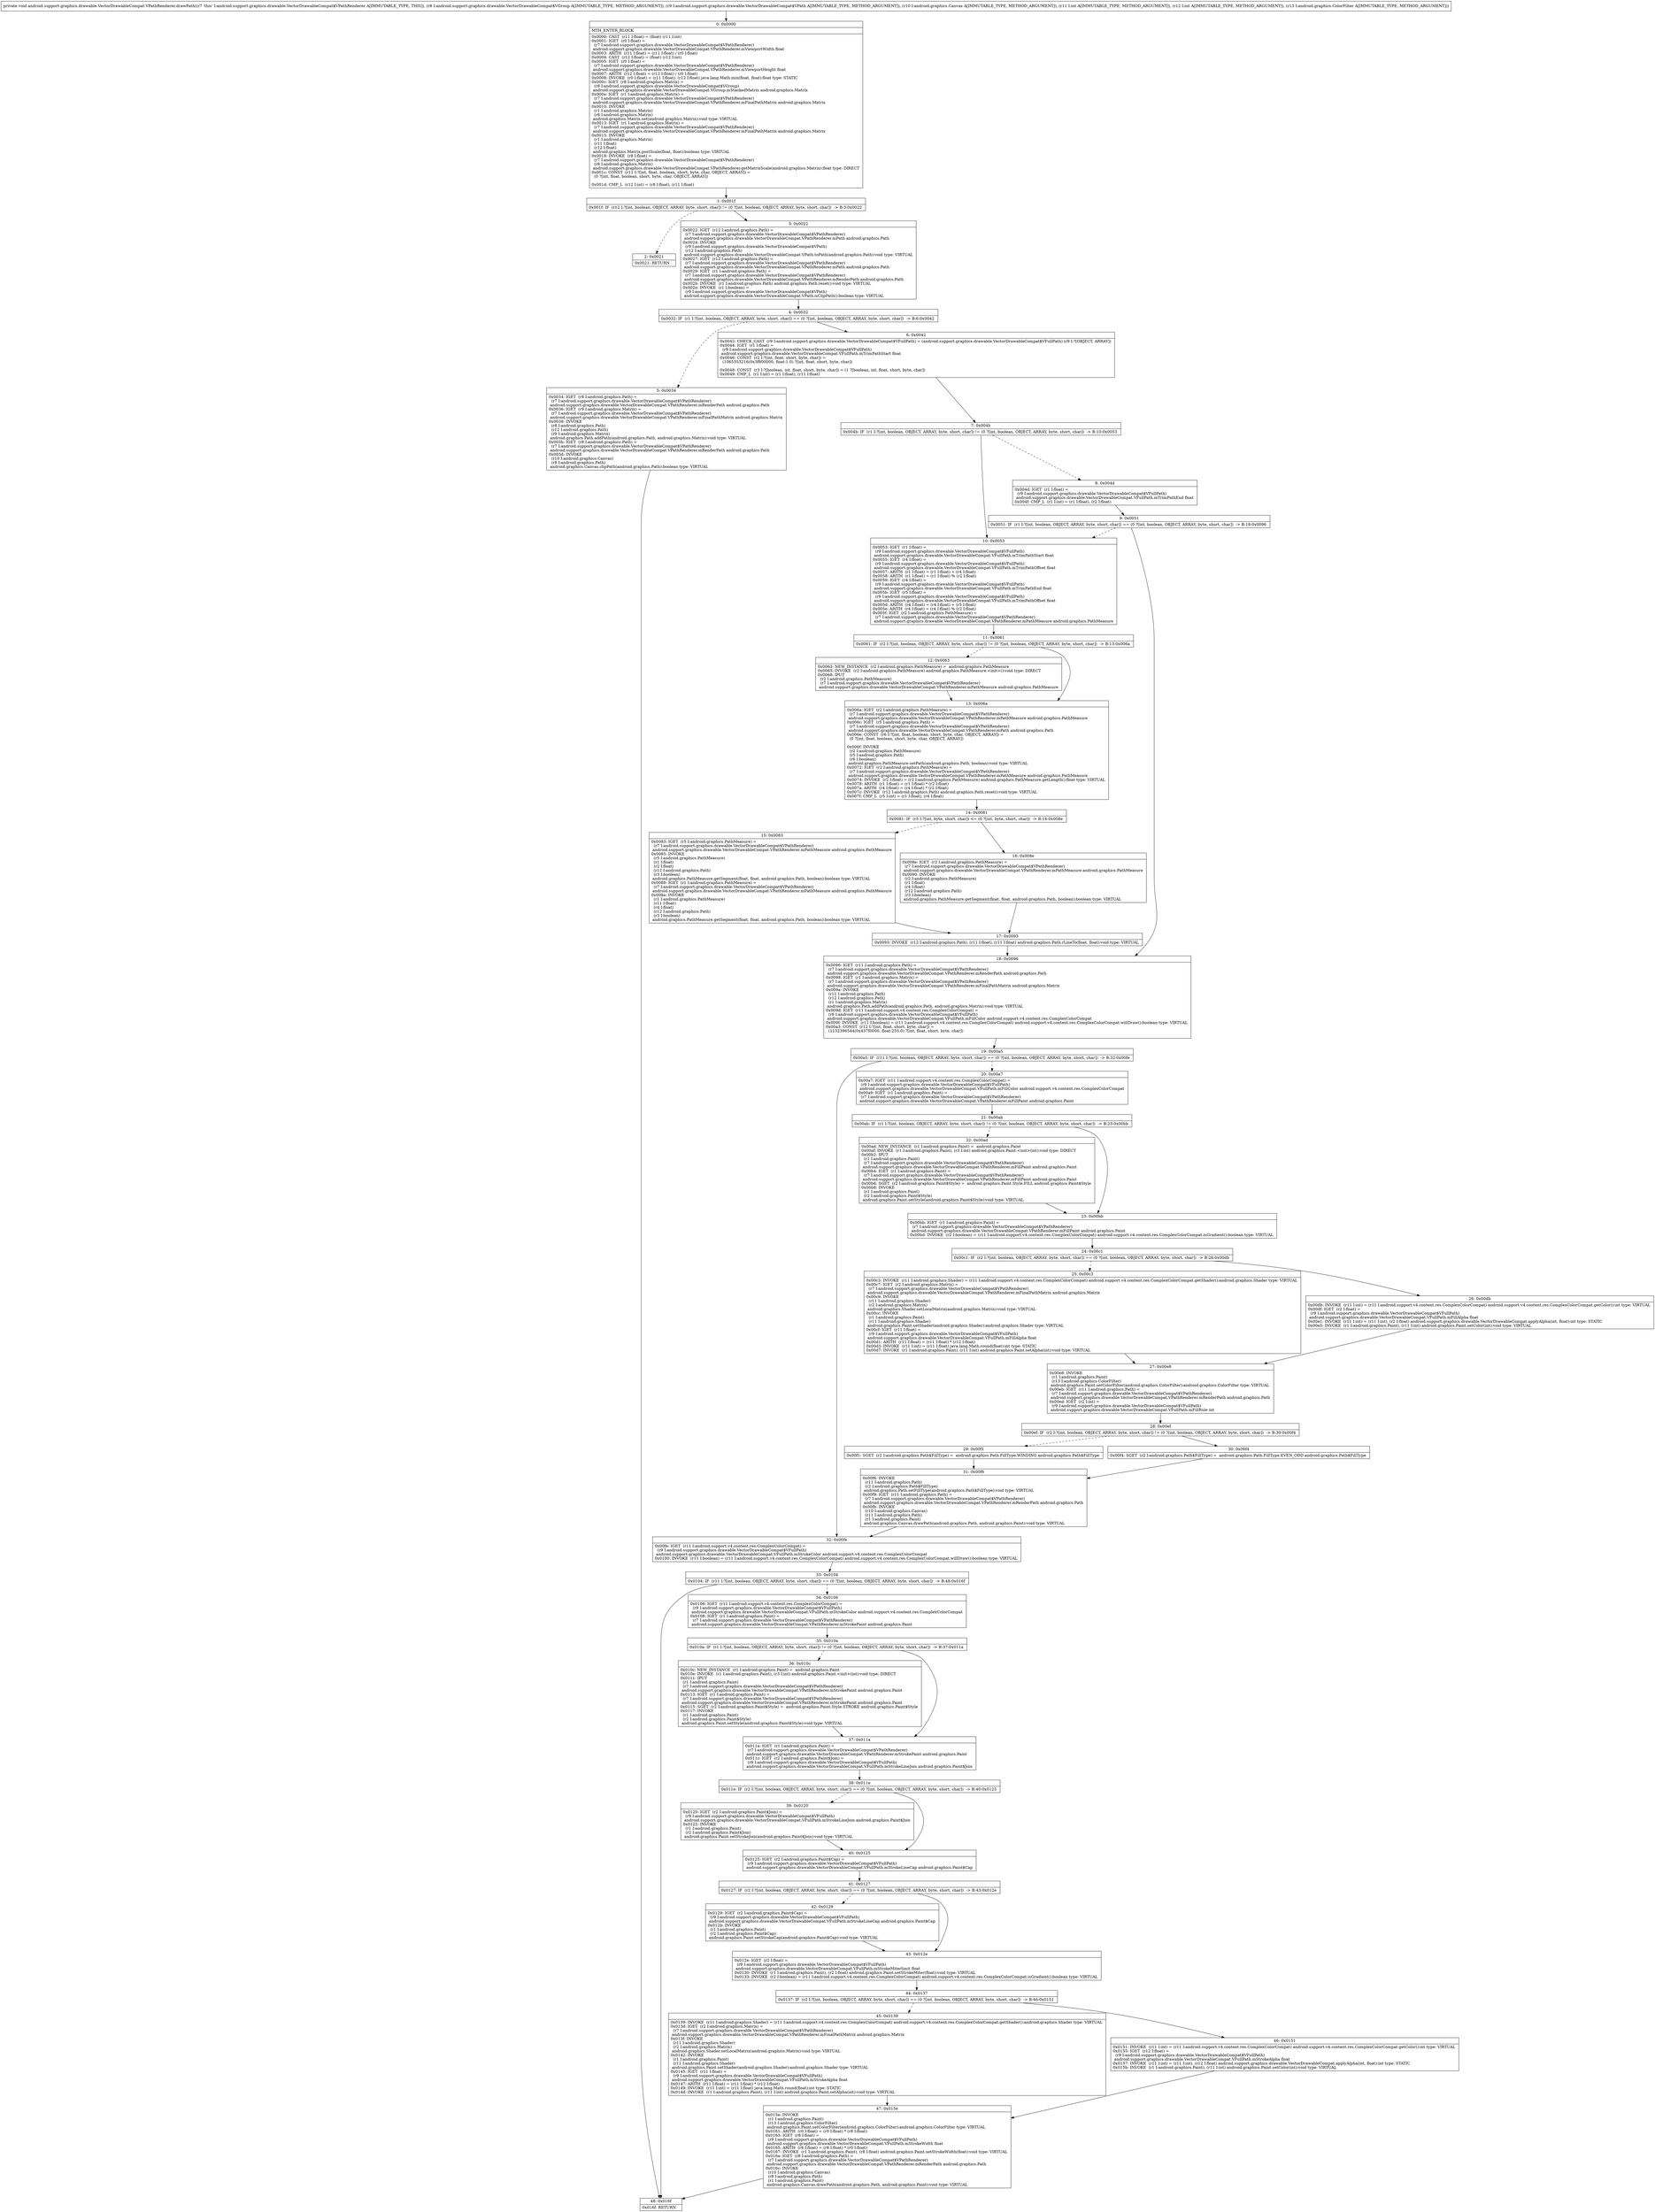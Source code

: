 digraph "CFG forandroid.support.graphics.drawable.VectorDrawableCompat.VPathRenderer.drawPath(Landroid\/support\/graphics\/drawable\/VectorDrawableCompat$VGroup;Landroid\/support\/graphics\/drawable\/VectorDrawableCompat$VPath;Landroid\/graphics\/Canvas;IILandroid\/graphics\/ColorFilter;)V" {
Node_0 [shape=record,label="{0\:\ 0x0000|MTH_ENTER_BLOCK\l|0x0000: CAST  (r11 I:float) = (float) (r11 I:int) \l0x0001: IGET  (r0 I:float) = \l  (r7 I:android.support.graphics.drawable.VectorDrawableCompat$VPathRenderer)\l android.support.graphics.drawable.VectorDrawableCompat.VPathRenderer.mViewportWidth float \l0x0003: ARITH  (r11 I:float) = (r11 I:float) \/ (r0 I:float) \l0x0004: CAST  (r12 I:float) = (float) (r12 I:int) \l0x0005: IGET  (r0 I:float) = \l  (r7 I:android.support.graphics.drawable.VectorDrawableCompat$VPathRenderer)\l android.support.graphics.drawable.VectorDrawableCompat.VPathRenderer.mViewportHeight float \l0x0007: ARITH  (r12 I:float) = (r12 I:float) \/ (r0 I:float) \l0x0008: INVOKE  (r0 I:float) = (r11 I:float), (r12 I:float) java.lang.Math.min(float, float):float type: STATIC \l0x000c: IGET  (r8 I:android.graphics.Matrix) = \l  (r8 I:android.support.graphics.drawable.VectorDrawableCompat$VGroup)\l android.support.graphics.drawable.VectorDrawableCompat.VGroup.mStackedMatrix android.graphics.Matrix \l0x000e: IGET  (r1 I:android.graphics.Matrix) = \l  (r7 I:android.support.graphics.drawable.VectorDrawableCompat$VPathRenderer)\l android.support.graphics.drawable.VectorDrawableCompat.VPathRenderer.mFinalPathMatrix android.graphics.Matrix \l0x0010: INVOKE  \l  (r1 I:android.graphics.Matrix)\l  (r8 I:android.graphics.Matrix)\l android.graphics.Matrix.set(android.graphics.Matrix):void type: VIRTUAL \l0x0013: IGET  (r1 I:android.graphics.Matrix) = \l  (r7 I:android.support.graphics.drawable.VectorDrawableCompat$VPathRenderer)\l android.support.graphics.drawable.VectorDrawableCompat.VPathRenderer.mFinalPathMatrix android.graphics.Matrix \l0x0015: INVOKE  \l  (r1 I:android.graphics.Matrix)\l  (r11 I:float)\l  (r12 I:float)\l android.graphics.Matrix.postScale(float, float):boolean type: VIRTUAL \l0x0018: INVOKE  (r8 I:float) = \l  (r7 I:android.support.graphics.drawable.VectorDrawableCompat$VPathRenderer)\l  (r8 I:android.graphics.Matrix)\l android.support.graphics.drawable.VectorDrawableCompat.VPathRenderer.getMatrixScale(android.graphics.Matrix):float type: DIRECT \l0x001c: CONST  (r11 I:?[int, float, boolean, short, byte, char, OBJECT, ARRAY]) = \l  (0 ?[int, float, boolean, short, byte, char, OBJECT, ARRAY])\l \l0x001d: CMP_L  (r12 I:int) = (r8 I:float), (r11 I:float) \l}"];
Node_1 [shape=record,label="{1\:\ 0x001f|0x001f: IF  (r12 I:?[int, boolean, OBJECT, ARRAY, byte, short, char]) != (0 ?[int, boolean, OBJECT, ARRAY, byte, short, char])  \-\> B:3:0x0022 \l}"];
Node_2 [shape=record,label="{2\:\ 0x0021|0x0021: RETURN   \l}"];
Node_3 [shape=record,label="{3\:\ 0x0022|0x0022: IGET  (r12 I:android.graphics.Path) = \l  (r7 I:android.support.graphics.drawable.VectorDrawableCompat$VPathRenderer)\l android.support.graphics.drawable.VectorDrawableCompat.VPathRenderer.mPath android.graphics.Path \l0x0024: INVOKE  \l  (r9 I:android.support.graphics.drawable.VectorDrawableCompat$VPath)\l  (r12 I:android.graphics.Path)\l android.support.graphics.drawable.VectorDrawableCompat.VPath.toPath(android.graphics.Path):void type: VIRTUAL \l0x0027: IGET  (r12 I:android.graphics.Path) = \l  (r7 I:android.support.graphics.drawable.VectorDrawableCompat$VPathRenderer)\l android.support.graphics.drawable.VectorDrawableCompat.VPathRenderer.mPath android.graphics.Path \l0x0029: IGET  (r1 I:android.graphics.Path) = \l  (r7 I:android.support.graphics.drawable.VectorDrawableCompat$VPathRenderer)\l android.support.graphics.drawable.VectorDrawableCompat.VPathRenderer.mRenderPath android.graphics.Path \l0x002b: INVOKE  (r1 I:android.graphics.Path) android.graphics.Path.reset():void type: VIRTUAL \l0x002e: INVOKE  (r1 I:boolean) = \l  (r9 I:android.support.graphics.drawable.VectorDrawableCompat$VPath)\l android.support.graphics.drawable.VectorDrawableCompat.VPath.isClipPath():boolean type: VIRTUAL \l}"];
Node_4 [shape=record,label="{4\:\ 0x0032|0x0032: IF  (r1 I:?[int, boolean, OBJECT, ARRAY, byte, short, char]) == (0 ?[int, boolean, OBJECT, ARRAY, byte, short, char])  \-\> B:6:0x0042 \l}"];
Node_5 [shape=record,label="{5\:\ 0x0034|0x0034: IGET  (r8 I:android.graphics.Path) = \l  (r7 I:android.support.graphics.drawable.VectorDrawableCompat$VPathRenderer)\l android.support.graphics.drawable.VectorDrawableCompat.VPathRenderer.mRenderPath android.graphics.Path \l0x0036: IGET  (r9 I:android.graphics.Matrix) = \l  (r7 I:android.support.graphics.drawable.VectorDrawableCompat$VPathRenderer)\l android.support.graphics.drawable.VectorDrawableCompat.VPathRenderer.mFinalPathMatrix android.graphics.Matrix \l0x0038: INVOKE  \l  (r8 I:android.graphics.Path)\l  (r12 I:android.graphics.Path)\l  (r9 I:android.graphics.Matrix)\l android.graphics.Path.addPath(android.graphics.Path, android.graphics.Matrix):void type: VIRTUAL \l0x003b: IGET  (r8 I:android.graphics.Path) = \l  (r7 I:android.support.graphics.drawable.VectorDrawableCompat$VPathRenderer)\l android.support.graphics.drawable.VectorDrawableCompat.VPathRenderer.mRenderPath android.graphics.Path \l0x003d: INVOKE  \l  (r10 I:android.graphics.Canvas)\l  (r8 I:android.graphics.Path)\l android.graphics.Canvas.clipPath(android.graphics.Path):boolean type: VIRTUAL \l}"];
Node_6 [shape=record,label="{6\:\ 0x0042|0x0042: CHECK_CAST  (r9 I:android.support.graphics.drawable.VectorDrawableCompat$VFullPath) = (android.support.graphics.drawable.VectorDrawableCompat$VFullPath) (r9 I:?[OBJECT, ARRAY]) \l0x0044: IGET  (r1 I:float) = \l  (r9 I:android.support.graphics.drawable.VectorDrawableCompat$VFullPath)\l android.support.graphics.drawable.VectorDrawableCompat.VFullPath.mTrimPathStart float \l0x0046: CONST  (r2 I:?[int, float, short, byte, char]) = \l  (1065353216(0x3f800000, float:1.0) ?[int, float, short, byte, char])\l \l0x0048: CONST  (r3 I:?[boolean, int, float, short, byte, char]) = (1 ?[boolean, int, float, short, byte, char]) \l0x0049: CMP_L  (r1 I:int) = (r1 I:float), (r11 I:float) \l}"];
Node_7 [shape=record,label="{7\:\ 0x004b|0x004b: IF  (r1 I:?[int, boolean, OBJECT, ARRAY, byte, short, char]) != (0 ?[int, boolean, OBJECT, ARRAY, byte, short, char])  \-\> B:10:0x0053 \l}"];
Node_8 [shape=record,label="{8\:\ 0x004d|0x004d: IGET  (r1 I:float) = \l  (r9 I:android.support.graphics.drawable.VectorDrawableCompat$VFullPath)\l android.support.graphics.drawable.VectorDrawableCompat.VFullPath.mTrimPathEnd float \l0x004f: CMP_L  (r1 I:int) = (r1 I:float), (r2 I:float) \l}"];
Node_9 [shape=record,label="{9\:\ 0x0051|0x0051: IF  (r1 I:?[int, boolean, OBJECT, ARRAY, byte, short, char]) == (0 ?[int, boolean, OBJECT, ARRAY, byte, short, char])  \-\> B:18:0x0096 \l}"];
Node_10 [shape=record,label="{10\:\ 0x0053|0x0053: IGET  (r1 I:float) = \l  (r9 I:android.support.graphics.drawable.VectorDrawableCompat$VFullPath)\l android.support.graphics.drawable.VectorDrawableCompat.VFullPath.mTrimPathStart float \l0x0055: IGET  (r4 I:float) = \l  (r9 I:android.support.graphics.drawable.VectorDrawableCompat$VFullPath)\l android.support.graphics.drawable.VectorDrawableCompat.VFullPath.mTrimPathOffset float \l0x0057: ARITH  (r1 I:float) = (r1 I:float) + (r4 I:float) \l0x0058: ARITH  (r1 I:float) = (r1 I:float) % (r2 I:float) \l0x0059: IGET  (r4 I:float) = \l  (r9 I:android.support.graphics.drawable.VectorDrawableCompat$VFullPath)\l android.support.graphics.drawable.VectorDrawableCompat.VFullPath.mTrimPathEnd float \l0x005b: IGET  (r5 I:float) = \l  (r9 I:android.support.graphics.drawable.VectorDrawableCompat$VFullPath)\l android.support.graphics.drawable.VectorDrawableCompat.VFullPath.mTrimPathOffset float \l0x005d: ARITH  (r4 I:float) = (r4 I:float) + (r5 I:float) \l0x005e: ARITH  (r4 I:float) = (r4 I:float) % (r2 I:float) \l0x005f: IGET  (r2 I:android.graphics.PathMeasure) = \l  (r7 I:android.support.graphics.drawable.VectorDrawableCompat$VPathRenderer)\l android.support.graphics.drawable.VectorDrawableCompat.VPathRenderer.mPathMeasure android.graphics.PathMeasure \l}"];
Node_11 [shape=record,label="{11\:\ 0x0061|0x0061: IF  (r2 I:?[int, boolean, OBJECT, ARRAY, byte, short, char]) != (0 ?[int, boolean, OBJECT, ARRAY, byte, short, char])  \-\> B:13:0x006a \l}"];
Node_12 [shape=record,label="{12\:\ 0x0063|0x0063: NEW_INSTANCE  (r2 I:android.graphics.PathMeasure) =  android.graphics.PathMeasure \l0x0065: INVOKE  (r2 I:android.graphics.PathMeasure) android.graphics.PathMeasure.\<init\>():void type: DIRECT \l0x0068: IPUT  \l  (r2 I:android.graphics.PathMeasure)\l  (r7 I:android.support.graphics.drawable.VectorDrawableCompat$VPathRenderer)\l android.support.graphics.drawable.VectorDrawableCompat.VPathRenderer.mPathMeasure android.graphics.PathMeasure \l}"];
Node_13 [shape=record,label="{13\:\ 0x006a|0x006a: IGET  (r2 I:android.graphics.PathMeasure) = \l  (r7 I:android.support.graphics.drawable.VectorDrawableCompat$VPathRenderer)\l android.support.graphics.drawable.VectorDrawableCompat.VPathRenderer.mPathMeasure android.graphics.PathMeasure \l0x006c: IGET  (r5 I:android.graphics.Path) = \l  (r7 I:android.support.graphics.drawable.VectorDrawableCompat$VPathRenderer)\l android.support.graphics.drawable.VectorDrawableCompat.VPathRenderer.mPath android.graphics.Path \l0x006e: CONST  (r6 I:?[int, float, boolean, short, byte, char, OBJECT, ARRAY]) = \l  (0 ?[int, float, boolean, short, byte, char, OBJECT, ARRAY])\l \l0x006f: INVOKE  \l  (r2 I:android.graphics.PathMeasure)\l  (r5 I:android.graphics.Path)\l  (r6 I:boolean)\l android.graphics.PathMeasure.setPath(android.graphics.Path, boolean):void type: VIRTUAL \l0x0072: IGET  (r2 I:android.graphics.PathMeasure) = \l  (r7 I:android.support.graphics.drawable.VectorDrawableCompat$VPathRenderer)\l android.support.graphics.drawable.VectorDrawableCompat.VPathRenderer.mPathMeasure android.graphics.PathMeasure \l0x0074: INVOKE  (r2 I:float) = (r2 I:android.graphics.PathMeasure) android.graphics.PathMeasure.getLength():float type: VIRTUAL \l0x0078: ARITH  (r1 I:float) = (r1 I:float) * (r2 I:float) \l0x007a: ARITH  (r4 I:float) = (r4 I:float) * (r2 I:float) \l0x007c: INVOKE  (r12 I:android.graphics.Path) android.graphics.Path.reset():void type: VIRTUAL \l0x007f: CMP_L  (r5 I:int) = (r1 I:float), (r4 I:float) \l}"];
Node_14 [shape=record,label="{14\:\ 0x0081|0x0081: IF  (r5 I:?[int, byte, short, char]) \<= (0 ?[int, byte, short, char])  \-\> B:16:0x008e \l}"];
Node_15 [shape=record,label="{15\:\ 0x0083|0x0083: IGET  (r5 I:android.graphics.PathMeasure) = \l  (r7 I:android.support.graphics.drawable.VectorDrawableCompat$VPathRenderer)\l android.support.graphics.drawable.VectorDrawableCompat.VPathRenderer.mPathMeasure android.graphics.PathMeasure \l0x0085: INVOKE  \l  (r5 I:android.graphics.PathMeasure)\l  (r1 I:float)\l  (r2 I:float)\l  (r12 I:android.graphics.Path)\l  (r3 I:boolean)\l android.graphics.PathMeasure.getSegment(float, float, android.graphics.Path, boolean):boolean type: VIRTUAL \l0x0088: IGET  (r1 I:android.graphics.PathMeasure) = \l  (r7 I:android.support.graphics.drawable.VectorDrawableCompat$VPathRenderer)\l android.support.graphics.drawable.VectorDrawableCompat.VPathRenderer.mPathMeasure android.graphics.PathMeasure \l0x008a: INVOKE  \l  (r1 I:android.graphics.PathMeasure)\l  (r11 I:float)\l  (r4 I:float)\l  (r12 I:android.graphics.Path)\l  (r3 I:boolean)\l android.graphics.PathMeasure.getSegment(float, float, android.graphics.Path, boolean):boolean type: VIRTUAL \l}"];
Node_16 [shape=record,label="{16\:\ 0x008e|0x008e: IGET  (r2 I:android.graphics.PathMeasure) = \l  (r7 I:android.support.graphics.drawable.VectorDrawableCompat$VPathRenderer)\l android.support.graphics.drawable.VectorDrawableCompat.VPathRenderer.mPathMeasure android.graphics.PathMeasure \l0x0090: INVOKE  \l  (r2 I:android.graphics.PathMeasure)\l  (r1 I:float)\l  (r4 I:float)\l  (r12 I:android.graphics.Path)\l  (r3 I:boolean)\l android.graphics.PathMeasure.getSegment(float, float, android.graphics.Path, boolean):boolean type: VIRTUAL \l}"];
Node_17 [shape=record,label="{17\:\ 0x0093|0x0093: INVOKE  (r12 I:android.graphics.Path), (r11 I:float), (r11 I:float) android.graphics.Path.rLineTo(float, float):void type: VIRTUAL \l}"];
Node_18 [shape=record,label="{18\:\ 0x0096|0x0096: IGET  (r11 I:android.graphics.Path) = \l  (r7 I:android.support.graphics.drawable.VectorDrawableCompat$VPathRenderer)\l android.support.graphics.drawable.VectorDrawableCompat.VPathRenderer.mRenderPath android.graphics.Path \l0x0098: IGET  (r1 I:android.graphics.Matrix) = \l  (r7 I:android.support.graphics.drawable.VectorDrawableCompat$VPathRenderer)\l android.support.graphics.drawable.VectorDrawableCompat.VPathRenderer.mFinalPathMatrix android.graphics.Matrix \l0x009a: INVOKE  \l  (r11 I:android.graphics.Path)\l  (r12 I:android.graphics.Path)\l  (r1 I:android.graphics.Matrix)\l android.graphics.Path.addPath(android.graphics.Path, android.graphics.Matrix):void type: VIRTUAL \l0x009d: IGET  (r11 I:android.support.v4.content.res.ComplexColorCompat) = \l  (r9 I:android.support.graphics.drawable.VectorDrawableCompat$VFullPath)\l android.support.graphics.drawable.VectorDrawableCompat.VFullPath.mFillColor android.support.v4.content.res.ComplexColorCompat \l0x009f: INVOKE  (r11 I:boolean) = (r11 I:android.support.v4.content.res.ComplexColorCompat) android.support.v4.content.res.ComplexColorCompat.willDraw():boolean type: VIRTUAL \l0x00a3: CONST  (r12 I:?[int, float, short, byte, char]) = \l  (1132396544(0x437f0000, float:255.0) ?[int, float, short, byte, char])\l \l}"];
Node_19 [shape=record,label="{19\:\ 0x00a5|0x00a5: IF  (r11 I:?[int, boolean, OBJECT, ARRAY, byte, short, char]) == (0 ?[int, boolean, OBJECT, ARRAY, byte, short, char])  \-\> B:32:0x00fe \l}"];
Node_20 [shape=record,label="{20\:\ 0x00a7|0x00a7: IGET  (r11 I:android.support.v4.content.res.ComplexColorCompat) = \l  (r9 I:android.support.graphics.drawable.VectorDrawableCompat$VFullPath)\l android.support.graphics.drawable.VectorDrawableCompat.VFullPath.mFillColor android.support.v4.content.res.ComplexColorCompat \l0x00a9: IGET  (r1 I:android.graphics.Paint) = \l  (r7 I:android.support.graphics.drawable.VectorDrawableCompat$VPathRenderer)\l android.support.graphics.drawable.VectorDrawableCompat.VPathRenderer.mFillPaint android.graphics.Paint \l}"];
Node_21 [shape=record,label="{21\:\ 0x00ab|0x00ab: IF  (r1 I:?[int, boolean, OBJECT, ARRAY, byte, short, char]) != (0 ?[int, boolean, OBJECT, ARRAY, byte, short, char])  \-\> B:23:0x00bb \l}"];
Node_22 [shape=record,label="{22\:\ 0x00ad|0x00ad: NEW_INSTANCE  (r1 I:android.graphics.Paint) =  android.graphics.Paint \l0x00af: INVOKE  (r1 I:android.graphics.Paint), (r3 I:int) android.graphics.Paint.\<init\>(int):void type: DIRECT \l0x00b2: IPUT  \l  (r1 I:android.graphics.Paint)\l  (r7 I:android.support.graphics.drawable.VectorDrawableCompat$VPathRenderer)\l android.support.graphics.drawable.VectorDrawableCompat.VPathRenderer.mFillPaint android.graphics.Paint \l0x00b4: IGET  (r1 I:android.graphics.Paint) = \l  (r7 I:android.support.graphics.drawable.VectorDrawableCompat$VPathRenderer)\l android.support.graphics.drawable.VectorDrawableCompat.VPathRenderer.mFillPaint android.graphics.Paint \l0x00b6: SGET  (r2 I:android.graphics.Paint$Style) =  android.graphics.Paint.Style.FILL android.graphics.Paint$Style \l0x00b8: INVOKE  \l  (r1 I:android.graphics.Paint)\l  (r2 I:android.graphics.Paint$Style)\l android.graphics.Paint.setStyle(android.graphics.Paint$Style):void type: VIRTUAL \l}"];
Node_23 [shape=record,label="{23\:\ 0x00bb|0x00bb: IGET  (r1 I:android.graphics.Paint) = \l  (r7 I:android.support.graphics.drawable.VectorDrawableCompat$VPathRenderer)\l android.support.graphics.drawable.VectorDrawableCompat.VPathRenderer.mFillPaint android.graphics.Paint \l0x00bd: INVOKE  (r2 I:boolean) = (r11 I:android.support.v4.content.res.ComplexColorCompat) android.support.v4.content.res.ComplexColorCompat.isGradient():boolean type: VIRTUAL \l}"];
Node_24 [shape=record,label="{24\:\ 0x00c1|0x00c1: IF  (r2 I:?[int, boolean, OBJECT, ARRAY, byte, short, char]) == (0 ?[int, boolean, OBJECT, ARRAY, byte, short, char])  \-\> B:26:0x00db \l}"];
Node_25 [shape=record,label="{25\:\ 0x00c3|0x00c3: INVOKE  (r11 I:android.graphics.Shader) = (r11 I:android.support.v4.content.res.ComplexColorCompat) android.support.v4.content.res.ComplexColorCompat.getShader():android.graphics.Shader type: VIRTUAL \l0x00c7: IGET  (r2 I:android.graphics.Matrix) = \l  (r7 I:android.support.graphics.drawable.VectorDrawableCompat$VPathRenderer)\l android.support.graphics.drawable.VectorDrawableCompat.VPathRenderer.mFinalPathMatrix android.graphics.Matrix \l0x00c9: INVOKE  \l  (r11 I:android.graphics.Shader)\l  (r2 I:android.graphics.Matrix)\l android.graphics.Shader.setLocalMatrix(android.graphics.Matrix):void type: VIRTUAL \l0x00cc: INVOKE  \l  (r1 I:android.graphics.Paint)\l  (r11 I:android.graphics.Shader)\l android.graphics.Paint.setShader(android.graphics.Shader):android.graphics.Shader type: VIRTUAL \l0x00cf: IGET  (r11 I:float) = \l  (r9 I:android.support.graphics.drawable.VectorDrawableCompat$VFullPath)\l android.support.graphics.drawable.VectorDrawableCompat.VFullPath.mFillAlpha float \l0x00d1: ARITH  (r11 I:float) = (r11 I:float) * (r12 I:float) \l0x00d3: INVOKE  (r11 I:int) = (r11 I:float) java.lang.Math.round(float):int type: STATIC \l0x00d7: INVOKE  (r1 I:android.graphics.Paint), (r11 I:int) android.graphics.Paint.setAlpha(int):void type: VIRTUAL \l}"];
Node_26 [shape=record,label="{26\:\ 0x00db|0x00db: INVOKE  (r11 I:int) = (r11 I:android.support.v4.content.res.ComplexColorCompat) android.support.v4.content.res.ComplexColorCompat.getColor():int type: VIRTUAL \l0x00df: IGET  (r2 I:float) = \l  (r9 I:android.support.graphics.drawable.VectorDrawableCompat$VFullPath)\l android.support.graphics.drawable.VectorDrawableCompat.VFullPath.mFillAlpha float \l0x00e1: INVOKE  (r11 I:int) = (r11 I:int), (r2 I:float) android.support.graphics.drawable.VectorDrawableCompat.applyAlpha(int, float):int type: STATIC \l0x00e5: INVOKE  (r1 I:android.graphics.Paint), (r11 I:int) android.graphics.Paint.setColor(int):void type: VIRTUAL \l}"];
Node_27 [shape=record,label="{27\:\ 0x00e8|0x00e8: INVOKE  \l  (r1 I:android.graphics.Paint)\l  (r13 I:android.graphics.ColorFilter)\l android.graphics.Paint.setColorFilter(android.graphics.ColorFilter):android.graphics.ColorFilter type: VIRTUAL \l0x00eb: IGET  (r11 I:android.graphics.Path) = \l  (r7 I:android.support.graphics.drawable.VectorDrawableCompat$VPathRenderer)\l android.support.graphics.drawable.VectorDrawableCompat.VPathRenderer.mRenderPath android.graphics.Path \l0x00ed: IGET  (r2 I:int) = \l  (r9 I:android.support.graphics.drawable.VectorDrawableCompat$VFullPath)\l android.support.graphics.drawable.VectorDrawableCompat.VFullPath.mFillRule int \l}"];
Node_28 [shape=record,label="{28\:\ 0x00ef|0x00ef: IF  (r2 I:?[int, boolean, OBJECT, ARRAY, byte, short, char]) != (0 ?[int, boolean, OBJECT, ARRAY, byte, short, char])  \-\> B:30:0x00f4 \l}"];
Node_29 [shape=record,label="{29\:\ 0x00f1|0x00f1: SGET  (r2 I:android.graphics.Path$FillType) =  android.graphics.Path.FillType.WINDING android.graphics.Path$FillType \l}"];
Node_30 [shape=record,label="{30\:\ 0x00f4|0x00f4: SGET  (r2 I:android.graphics.Path$FillType) =  android.graphics.Path.FillType.EVEN_ODD android.graphics.Path$FillType \l}"];
Node_31 [shape=record,label="{31\:\ 0x00f6|0x00f6: INVOKE  \l  (r11 I:android.graphics.Path)\l  (r2 I:android.graphics.Path$FillType)\l android.graphics.Path.setFillType(android.graphics.Path$FillType):void type: VIRTUAL \l0x00f9: IGET  (r11 I:android.graphics.Path) = \l  (r7 I:android.support.graphics.drawable.VectorDrawableCompat$VPathRenderer)\l android.support.graphics.drawable.VectorDrawableCompat.VPathRenderer.mRenderPath android.graphics.Path \l0x00fb: INVOKE  \l  (r10 I:android.graphics.Canvas)\l  (r11 I:android.graphics.Path)\l  (r1 I:android.graphics.Paint)\l android.graphics.Canvas.drawPath(android.graphics.Path, android.graphics.Paint):void type: VIRTUAL \l}"];
Node_32 [shape=record,label="{32\:\ 0x00fe|0x00fe: IGET  (r11 I:android.support.v4.content.res.ComplexColorCompat) = \l  (r9 I:android.support.graphics.drawable.VectorDrawableCompat$VFullPath)\l android.support.graphics.drawable.VectorDrawableCompat.VFullPath.mStrokeColor android.support.v4.content.res.ComplexColorCompat \l0x0100: INVOKE  (r11 I:boolean) = (r11 I:android.support.v4.content.res.ComplexColorCompat) android.support.v4.content.res.ComplexColorCompat.willDraw():boolean type: VIRTUAL \l}"];
Node_33 [shape=record,label="{33\:\ 0x0104|0x0104: IF  (r11 I:?[int, boolean, OBJECT, ARRAY, byte, short, char]) == (0 ?[int, boolean, OBJECT, ARRAY, byte, short, char])  \-\> B:48:0x016f \l}"];
Node_34 [shape=record,label="{34\:\ 0x0106|0x0106: IGET  (r11 I:android.support.v4.content.res.ComplexColorCompat) = \l  (r9 I:android.support.graphics.drawable.VectorDrawableCompat$VFullPath)\l android.support.graphics.drawable.VectorDrawableCompat.VFullPath.mStrokeColor android.support.v4.content.res.ComplexColorCompat \l0x0108: IGET  (r1 I:android.graphics.Paint) = \l  (r7 I:android.support.graphics.drawable.VectorDrawableCompat$VPathRenderer)\l android.support.graphics.drawable.VectorDrawableCompat.VPathRenderer.mStrokePaint android.graphics.Paint \l}"];
Node_35 [shape=record,label="{35\:\ 0x010a|0x010a: IF  (r1 I:?[int, boolean, OBJECT, ARRAY, byte, short, char]) != (0 ?[int, boolean, OBJECT, ARRAY, byte, short, char])  \-\> B:37:0x011a \l}"];
Node_36 [shape=record,label="{36\:\ 0x010c|0x010c: NEW_INSTANCE  (r1 I:android.graphics.Paint) =  android.graphics.Paint \l0x010e: INVOKE  (r1 I:android.graphics.Paint), (r3 I:int) android.graphics.Paint.\<init\>(int):void type: DIRECT \l0x0111: IPUT  \l  (r1 I:android.graphics.Paint)\l  (r7 I:android.support.graphics.drawable.VectorDrawableCompat$VPathRenderer)\l android.support.graphics.drawable.VectorDrawableCompat.VPathRenderer.mStrokePaint android.graphics.Paint \l0x0113: IGET  (r1 I:android.graphics.Paint) = \l  (r7 I:android.support.graphics.drawable.VectorDrawableCompat$VPathRenderer)\l android.support.graphics.drawable.VectorDrawableCompat.VPathRenderer.mStrokePaint android.graphics.Paint \l0x0115: SGET  (r2 I:android.graphics.Paint$Style) =  android.graphics.Paint.Style.STROKE android.graphics.Paint$Style \l0x0117: INVOKE  \l  (r1 I:android.graphics.Paint)\l  (r2 I:android.graphics.Paint$Style)\l android.graphics.Paint.setStyle(android.graphics.Paint$Style):void type: VIRTUAL \l}"];
Node_37 [shape=record,label="{37\:\ 0x011a|0x011a: IGET  (r1 I:android.graphics.Paint) = \l  (r7 I:android.support.graphics.drawable.VectorDrawableCompat$VPathRenderer)\l android.support.graphics.drawable.VectorDrawableCompat.VPathRenderer.mStrokePaint android.graphics.Paint \l0x011c: IGET  (r2 I:android.graphics.Paint$Join) = \l  (r9 I:android.support.graphics.drawable.VectorDrawableCompat$VFullPath)\l android.support.graphics.drawable.VectorDrawableCompat.VFullPath.mStrokeLineJoin android.graphics.Paint$Join \l}"];
Node_38 [shape=record,label="{38\:\ 0x011e|0x011e: IF  (r2 I:?[int, boolean, OBJECT, ARRAY, byte, short, char]) == (0 ?[int, boolean, OBJECT, ARRAY, byte, short, char])  \-\> B:40:0x0125 \l}"];
Node_39 [shape=record,label="{39\:\ 0x0120|0x0120: IGET  (r2 I:android.graphics.Paint$Join) = \l  (r9 I:android.support.graphics.drawable.VectorDrawableCompat$VFullPath)\l android.support.graphics.drawable.VectorDrawableCompat.VFullPath.mStrokeLineJoin android.graphics.Paint$Join \l0x0122: INVOKE  \l  (r1 I:android.graphics.Paint)\l  (r2 I:android.graphics.Paint$Join)\l android.graphics.Paint.setStrokeJoin(android.graphics.Paint$Join):void type: VIRTUAL \l}"];
Node_40 [shape=record,label="{40\:\ 0x0125|0x0125: IGET  (r2 I:android.graphics.Paint$Cap) = \l  (r9 I:android.support.graphics.drawable.VectorDrawableCompat$VFullPath)\l android.support.graphics.drawable.VectorDrawableCompat.VFullPath.mStrokeLineCap android.graphics.Paint$Cap \l}"];
Node_41 [shape=record,label="{41\:\ 0x0127|0x0127: IF  (r2 I:?[int, boolean, OBJECT, ARRAY, byte, short, char]) == (0 ?[int, boolean, OBJECT, ARRAY, byte, short, char])  \-\> B:43:0x012e \l}"];
Node_42 [shape=record,label="{42\:\ 0x0129|0x0129: IGET  (r2 I:android.graphics.Paint$Cap) = \l  (r9 I:android.support.graphics.drawable.VectorDrawableCompat$VFullPath)\l android.support.graphics.drawable.VectorDrawableCompat.VFullPath.mStrokeLineCap android.graphics.Paint$Cap \l0x012b: INVOKE  \l  (r1 I:android.graphics.Paint)\l  (r2 I:android.graphics.Paint$Cap)\l android.graphics.Paint.setStrokeCap(android.graphics.Paint$Cap):void type: VIRTUAL \l}"];
Node_43 [shape=record,label="{43\:\ 0x012e|0x012e: IGET  (r2 I:float) = \l  (r9 I:android.support.graphics.drawable.VectorDrawableCompat$VFullPath)\l android.support.graphics.drawable.VectorDrawableCompat.VFullPath.mStrokeMiterlimit float \l0x0130: INVOKE  (r1 I:android.graphics.Paint), (r2 I:float) android.graphics.Paint.setStrokeMiter(float):void type: VIRTUAL \l0x0133: INVOKE  (r2 I:boolean) = (r11 I:android.support.v4.content.res.ComplexColorCompat) android.support.v4.content.res.ComplexColorCompat.isGradient():boolean type: VIRTUAL \l}"];
Node_44 [shape=record,label="{44\:\ 0x0137|0x0137: IF  (r2 I:?[int, boolean, OBJECT, ARRAY, byte, short, char]) == (0 ?[int, boolean, OBJECT, ARRAY, byte, short, char])  \-\> B:46:0x0151 \l}"];
Node_45 [shape=record,label="{45\:\ 0x0139|0x0139: INVOKE  (r11 I:android.graphics.Shader) = (r11 I:android.support.v4.content.res.ComplexColorCompat) android.support.v4.content.res.ComplexColorCompat.getShader():android.graphics.Shader type: VIRTUAL \l0x013d: IGET  (r2 I:android.graphics.Matrix) = \l  (r7 I:android.support.graphics.drawable.VectorDrawableCompat$VPathRenderer)\l android.support.graphics.drawable.VectorDrawableCompat.VPathRenderer.mFinalPathMatrix android.graphics.Matrix \l0x013f: INVOKE  \l  (r11 I:android.graphics.Shader)\l  (r2 I:android.graphics.Matrix)\l android.graphics.Shader.setLocalMatrix(android.graphics.Matrix):void type: VIRTUAL \l0x0142: INVOKE  \l  (r1 I:android.graphics.Paint)\l  (r11 I:android.graphics.Shader)\l android.graphics.Paint.setShader(android.graphics.Shader):android.graphics.Shader type: VIRTUAL \l0x0145: IGET  (r11 I:float) = \l  (r9 I:android.support.graphics.drawable.VectorDrawableCompat$VFullPath)\l android.support.graphics.drawable.VectorDrawableCompat.VFullPath.mStrokeAlpha float \l0x0147: ARITH  (r11 I:float) = (r11 I:float) * (r12 I:float) \l0x0149: INVOKE  (r11 I:int) = (r11 I:float) java.lang.Math.round(float):int type: STATIC \l0x014d: INVOKE  (r1 I:android.graphics.Paint), (r11 I:int) android.graphics.Paint.setAlpha(int):void type: VIRTUAL \l}"];
Node_46 [shape=record,label="{46\:\ 0x0151|0x0151: INVOKE  (r11 I:int) = (r11 I:android.support.v4.content.res.ComplexColorCompat) android.support.v4.content.res.ComplexColorCompat.getColor():int type: VIRTUAL \l0x0155: IGET  (r12 I:float) = \l  (r9 I:android.support.graphics.drawable.VectorDrawableCompat$VFullPath)\l android.support.graphics.drawable.VectorDrawableCompat.VFullPath.mStrokeAlpha float \l0x0157: INVOKE  (r11 I:int) = (r11 I:int), (r12 I:float) android.support.graphics.drawable.VectorDrawableCompat.applyAlpha(int, float):int type: STATIC \l0x015b: INVOKE  (r1 I:android.graphics.Paint), (r11 I:int) android.graphics.Paint.setColor(int):void type: VIRTUAL \l}"];
Node_47 [shape=record,label="{47\:\ 0x015e|0x015e: INVOKE  \l  (r1 I:android.graphics.Paint)\l  (r13 I:android.graphics.ColorFilter)\l android.graphics.Paint.setColorFilter(android.graphics.ColorFilter):android.graphics.ColorFilter type: VIRTUAL \l0x0161: ARITH  (r0 I:float) = (r0 I:float) * (r8 I:float) \l0x0163: IGET  (r8 I:float) = \l  (r9 I:android.support.graphics.drawable.VectorDrawableCompat$VFullPath)\l android.support.graphics.drawable.VectorDrawableCompat.VFullPath.mStrokeWidth float \l0x0165: ARITH  (r8 I:float) = (r8 I:float) * (r0 I:float) \l0x0167: INVOKE  (r1 I:android.graphics.Paint), (r8 I:float) android.graphics.Paint.setStrokeWidth(float):void type: VIRTUAL \l0x016a: IGET  (r8 I:android.graphics.Path) = \l  (r7 I:android.support.graphics.drawable.VectorDrawableCompat$VPathRenderer)\l android.support.graphics.drawable.VectorDrawableCompat.VPathRenderer.mRenderPath android.graphics.Path \l0x016c: INVOKE  \l  (r10 I:android.graphics.Canvas)\l  (r8 I:android.graphics.Path)\l  (r1 I:android.graphics.Paint)\l android.graphics.Canvas.drawPath(android.graphics.Path, android.graphics.Paint):void type: VIRTUAL \l}"];
Node_48 [shape=record,label="{48\:\ 0x016f|0x016f: RETURN   \l}"];
MethodNode[shape=record,label="{private void android.support.graphics.drawable.VectorDrawableCompat.VPathRenderer.drawPath((r7 'this' I:android.support.graphics.drawable.VectorDrawableCompat$VPathRenderer A[IMMUTABLE_TYPE, THIS]), (r8 I:android.support.graphics.drawable.VectorDrawableCompat$VGroup A[IMMUTABLE_TYPE, METHOD_ARGUMENT]), (r9 I:android.support.graphics.drawable.VectorDrawableCompat$VPath A[IMMUTABLE_TYPE, METHOD_ARGUMENT]), (r10 I:android.graphics.Canvas A[IMMUTABLE_TYPE, METHOD_ARGUMENT]), (r11 I:int A[IMMUTABLE_TYPE, METHOD_ARGUMENT]), (r12 I:int A[IMMUTABLE_TYPE, METHOD_ARGUMENT]), (r13 I:android.graphics.ColorFilter A[IMMUTABLE_TYPE, METHOD_ARGUMENT])) }"];
MethodNode -> Node_0;
Node_0 -> Node_1;
Node_1 -> Node_2[style=dashed];
Node_1 -> Node_3;
Node_3 -> Node_4;
Node_4 -> Node_5[style=dashed];
Node_4 -> Node_6;
Node_5 -> Node_48;
Node_6 -> Node_7;
Node_7 -> Node_8[style=dashed];
Node_7 -> Node_10;
Node_8 -> Node_9;
Node_9 -> Node_10[style=dashed];
Node_9 -> Node_18;
Node_10 -> Node_11;
Node_11 -> Node_12[style=dashed];
Node_11 -> Node_13;
Node_12 -> Node_13;
Node_13 -> Node_14;
Node_14 -> Node_15[style=dashed];
Node_14 -> Node_16;
Node_15 -> Node_17;
Node_16 -> Node_17;
Node_17 -> Node_18;
Node_18 -> Node_19;
Node_19 -> Node_20[style=dashed];
Node_19 -> Node_32;
Node_20 -> Node_21;
Node_21 -> Node_22[style=dashed];
Node_21 -> Node_23;
Node_22 -> Node_23;
Node_23 -> Node_24;
Node_24 -> Node_25[style=dashed];
Node_24 -> Node_26;
Node_25 -> Node_27;
Node_26 -> Node_27;
Node_27 -> Node_28;
Node_28 -> Node_29[style=dashed];
Node_28 -> Node_30;
Node_29 -> Node_31;
Node_30 -> Node_31;
Node_31 -> Node_32;
Node_32 -> Node_33;
Node_33 -> Node_34[style=dashed];
Node_33 -> Node_48;
Node_34 -> Node_35;
Node_35 -> Node_36[style=dashed];
Node_35 -> Node_37;
Node_36 -> Node_37;
Node_37 -> Node_38;
Node_38 -> Node_39[style=dashed];
Node_38 -> Node_40;
Node_39 -> Node_40;
Node_40 -> Node_41;
Node_41 -> Node_42[style=dashed];
Node_41 -> Node_43;
Node_42 -> Node_43;
Node_43 -> Node_44;
Node_44 -> Node_45[style=dashed];
Node_44 -> Node_46;
Node_45 -> Node_47;
Node_46 -> Node_47;
Node_47 -> Node_48;
}

